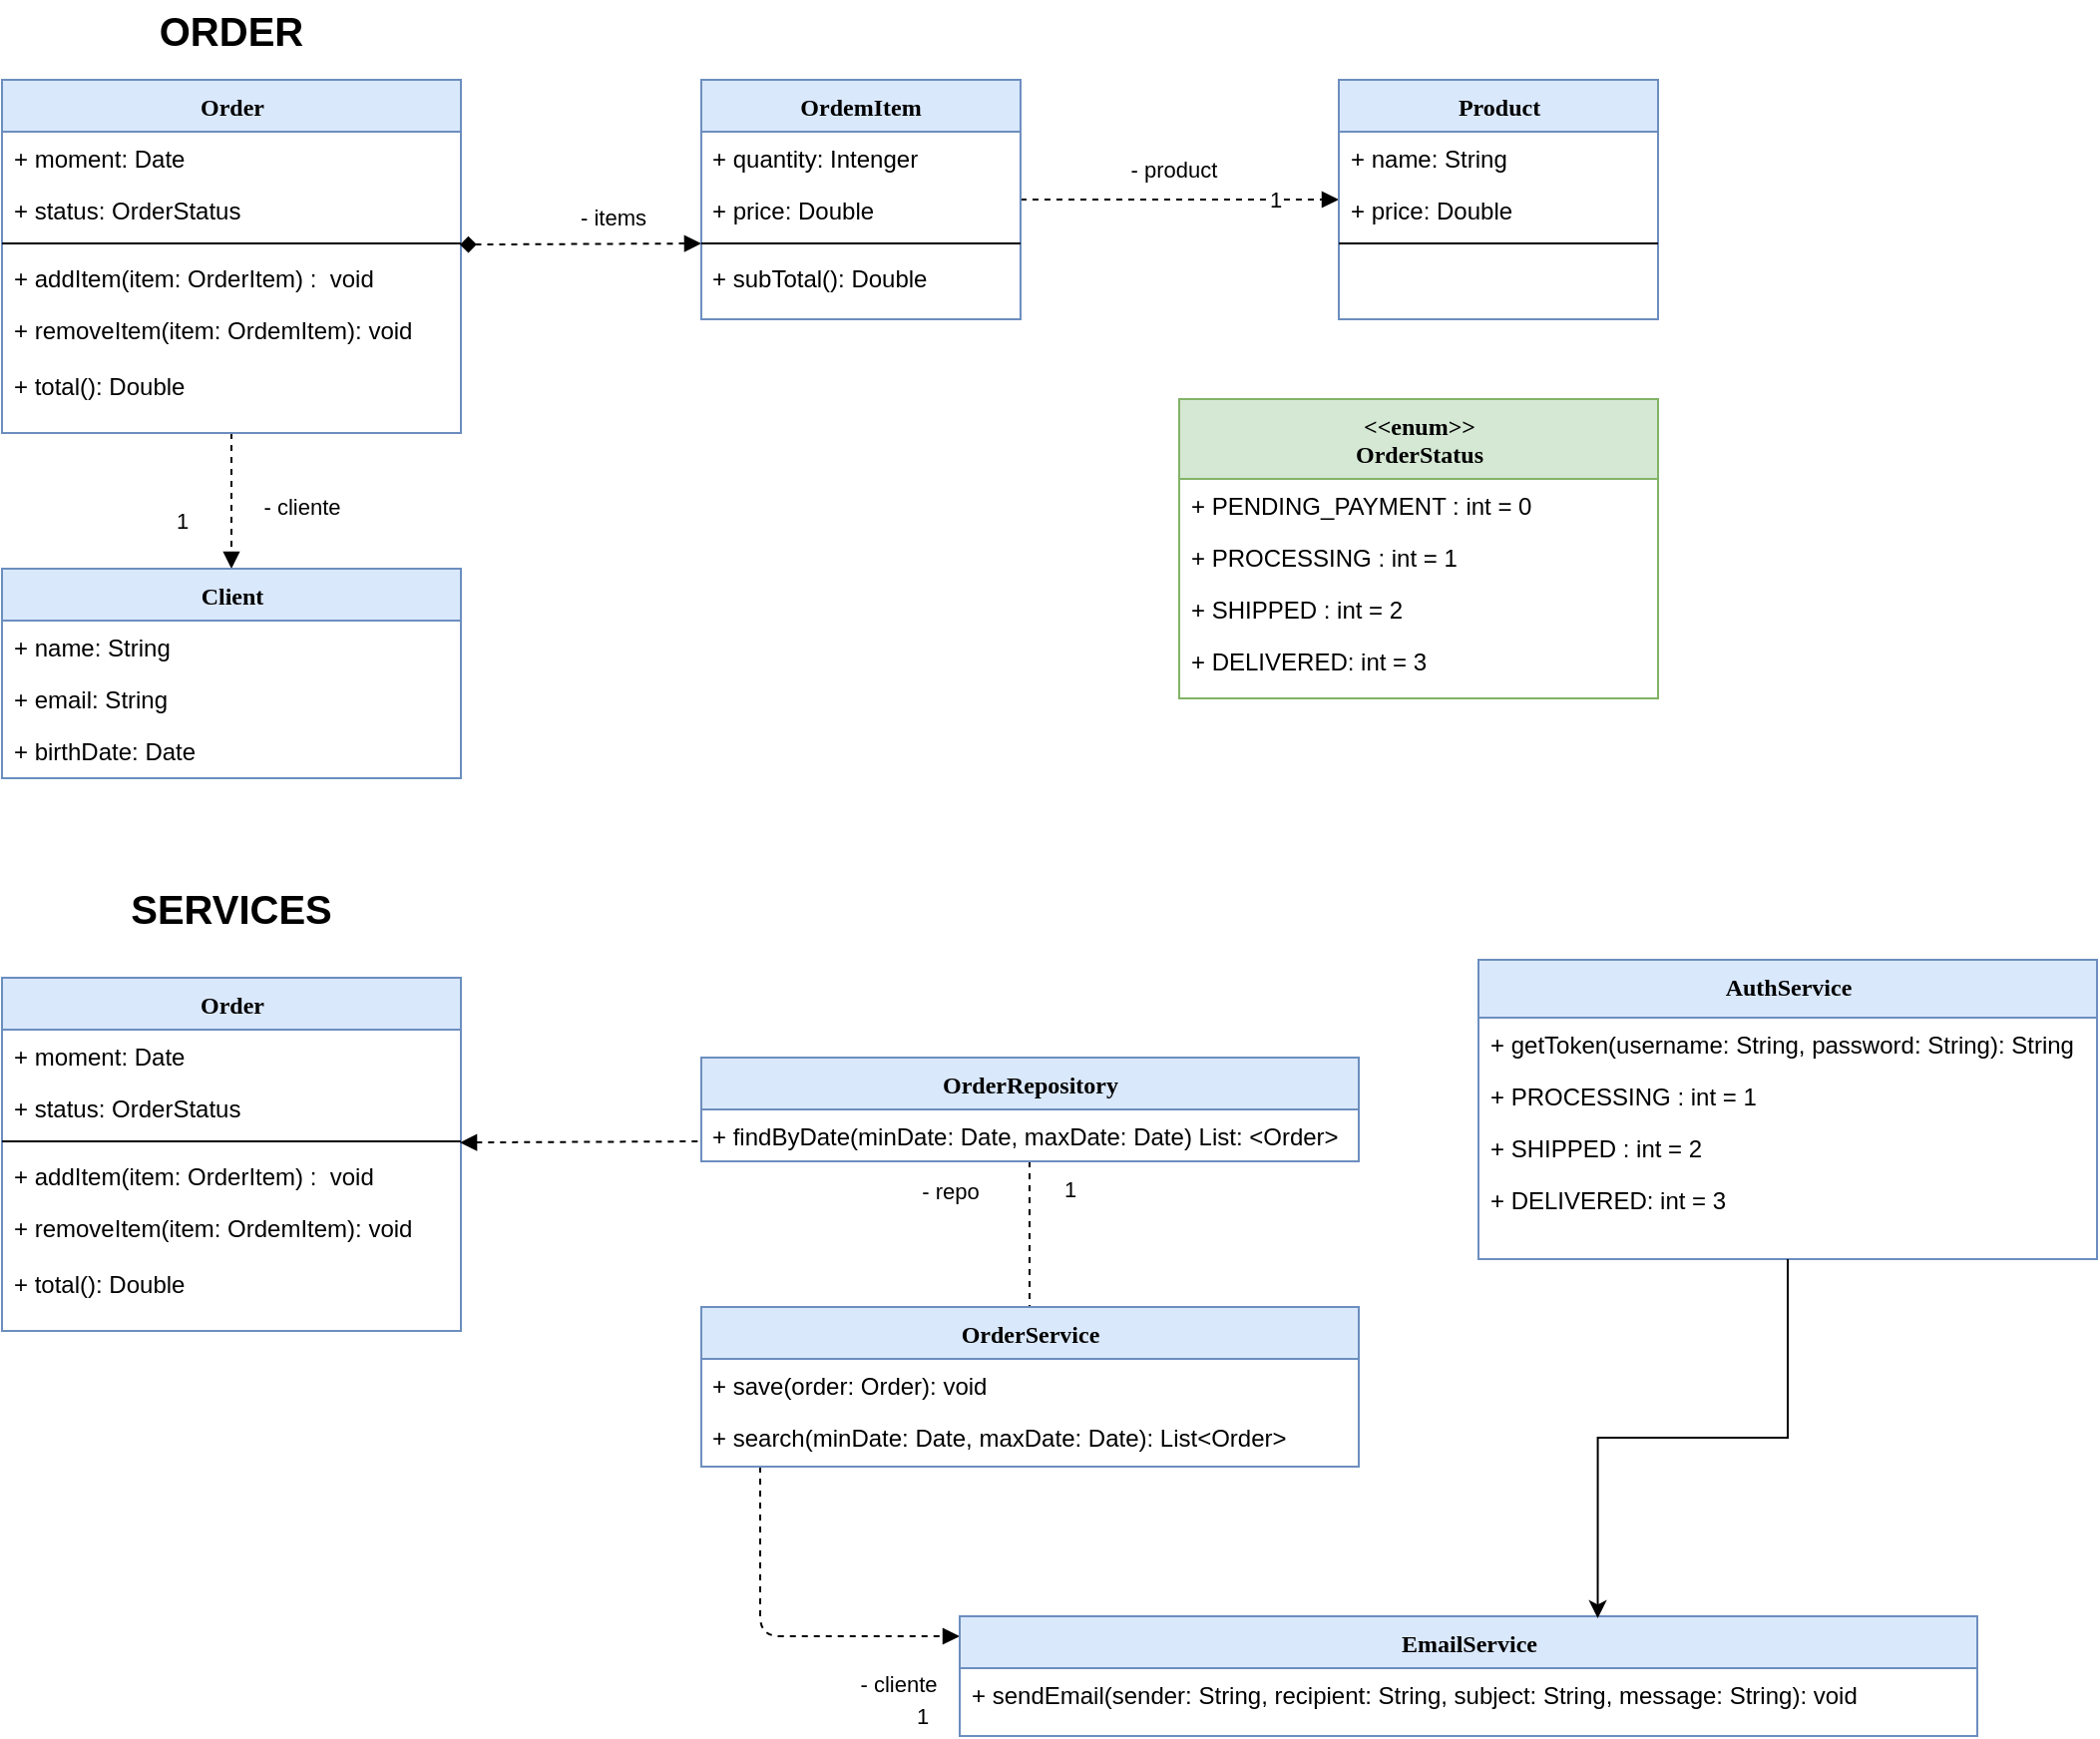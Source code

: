 <mxfile version="24.5.4" type="github">
  <diagram name="Page-1" id="9f46799a-70d6-7492-0946-bef42562c5a5">
    <mxGraphModel dx="2049" dy="1066" grid="1" gridSize="10" guides="1" tooltips="1" connect="1" arrows="1" fold="1" page="1" pageScale="1" pageWidth="1100" pageHeight="850" background="none" math="0" shadow="0">
      <root>
        <mxCell id="0" />
        <mxCell id="1" parent="0" />
        <mxCell id="78961159f06e98e8-123" style="edgeStyle=orthogonalEdgeStyle;html=1;labelBackgroundColor=none;startFill=0;startSize=8;endArrow=block;endFill=1;endSize=6;fontFamily=Verdana;fontSize=12;dashed=1;" parent="1" source="78961159f06e98e8-17" target="78961159f06e98e8-69" edge="1">
          <mxGeometry relative="1" as="geometry">
            <Array as="points">
              <mxPoint x="200" y="390" />
              <mxPoint x="160" y="390" />
            </Array>
          </mxGeometry>
        </mxCell>
        <mxCell id="PZ1obBm4qTYsipL41cJ--20" value="- cliente" style="edgeLabel;html=1;align=center;verticalAlign=middle;resizable=0;points=[];" vertex="1" connectable="0" parent="78961159f06e98e8-123">
          <mxGeometry x="0.015" relative="1" as="geometry">
            <mxPoint x="35" y="2" as="offset" />
          </mxGeometry>
        </mxCell>
        <mxCell id="PZ1obBm4qTYsipL41cJ--21" value="1" style="edgeLabel;html=1;align=center;verticalAlign=middle;resizable=0;points=[];" vertex="1" connectable="0" parent="78961159f06e98e8-123">
          <mxGeometry x="-0.167" relative="1" as="geometry">
            <mxPoint x="-25" y="15" as="offset" />
          </mxGeometry>
        </mxCell>
        <mxCell id="78961159f06e98e8-17" value="Order" style="swimlane;html=1;fontStyle=1;align=center;verticalAlign=top;childLayout=stackLayout;horizontal=1;startSize=26;horizontalStack=0;resizeParent=1;resizeLast=0;collapsible=1;marginBottom=0;swimlaneFillColor=#ffffff;rounded=0;shadow=0;comic=0;labelBackgroundColor=none;strokeWidth=1;fillColor=#dae8fc;fontFamily=Verdana;fontSize=12;strokeColor=#6c8ebf;" parent="1" vertex="1">
          <mxGeometry x="90" y="80" width="230" height="177" as="geometry" />
        </mxCell>
        <mxCell id="78961159f06e98e8-21" value="+ moment: Date" style="text;html=1;strokeColor=none;fillColor=none;align=left;verticalAlign=top;spacingLeft=4;spacingRight=4;whiteSpace=wrap;overflow=hidden;rotatable=0;points=[[0,0.5],[1,0.5]];portConstraint=eastwest;" parent="78961159f06e98e8-17" vertex="1">
          <mxGeometry y="26" width="230" height="26" as="geometry" />
        </mxCell>
        <mxCell id="78961159f06e98e8-23" value="+ status: OrderStatus" style="text;html=1;strokeColor=none;fillColor=none;align=left;verticalAlign=top;spacingLeft=4;spacingRight=4;whiteSpace=wrap;overflow=hidden;rotatable=0;points=[[0,0.5],[1,0.5]];portConstraint=eastwest;" parent="78961159f06e98e8-17" vertex="1">
          <mxGeometry y="52" width="230" height="26" as="geometry" />
        </mxCell>
        <mxCell id="78961159f06e98e8-19" value="" style="line;html=1;strokeWidth=1;fillColor=none;align=left;verticalAlign=middle;spacingTop=-1;spacingLeft=3;spacingRight=3;rotatable=0;labelPosition=right;points=[];portConstraint=eastwest;" parent="78961159f06e98e8-17" vertex="1">
          <mxGeometry y="78" width="230" height="8" as="geometry" />
        </mxCell>
        <mxCell id="78961159f06e98e8-20" value="+ addItem(item: OrderItem) :&amp;nbsp; void" style="text;html=1;strokeColor=none;fillColor=none;align=left;verticalAlign=top;spacingLeft=4;spacingRight=4;whiteSpace=wrap;overflow=hidden;rotatable=0;points=[[0,0.5],[1,0.5]];portConstraint=eastwest;" parent="78961159f06e98e8-17" vertex="1">
          <mxGeometry y="86" width="230" height="26" as="geometry" />
        </mxCell>
        <mxCell id="78961159f06e98e8-27" value="+ removeItem(item: OrdemItem): void" style="text;html=1;strokeColor=none;fillColor=none;align=left;verticalAlign=top;spacingLeft=4;spacingRight=4;whiteSpace=wrap;overflow=hidden;rotatable=0;points=[[0,0.5],[1,0.5]];portConstraint=eastwest;" parent="78961159f06e98e8-17" vertex="1">
          <mxGeometry y="112" width="230" height="28" as="geometry" />
        </mxCell>
        <mxCell id="PZ1obBm4qTYsipL41cJ--2" value="+ total(): Double" style="text;html=1;strokeColor=none;fillColor=none;align=left;verticalAlign=top;spacingLeft=4;spacingRight=4;whiteSpace=wrap;overflow=hidden;rotatable=0;points=[[0,0.5],[1,0.5]];portConstraint=eastwest;" vertex="1" parent="78961159f06e98e8-17">
          <mxGeometry y="140" width="230" height="30" as="geometry" />
        </mxCell>
        <mxCell id="78961159f06e98e8-122" style="edgeStyle=elbowEdgeStyle;html=1;labelBackgroundColor=none;startFill=0;startSize=8;endArrow=block;endFill=1;endSize=6;fontFamily=Verdana;fontSize=12;elbow=horizontal;dashed=1;" parent="1" source="78961159f06e98e8-30" target="78961159f06e98e8-43" edge="1">
          <mxGeometry relative="1" as="geometry" />
        </mxCell>
        <mxCell id="PZ1obBm4qTYsipL41cJ--6" value="- product" style="edgeLabel;html=1;align=center;verticalAlign=middle;resizable=0;points=[];" vertex="1" connectable="0" parent="78961159f06e98e8-122">
          <mxGeometry x="-0.333" y="-2" relative="1" as="geometry">
            <mxPoint x="23" y="-17" as="offset" />
          </mxGeometry>
        </mxCell>
        <mxCell id="PZ1obBm4qTYsipL41cJ--19" value="1" style="edgeLabel;html=1;align=center;verticalAlign=middle;resizable=0;points=[];" vertex="1" connectable="0" parent="78961159f06e98e8-122">
          <mxGeometry x="0.592" relative="1" as="geometry">
            <mxPoint as="offset" />
          </mxGeometry>
        </mxCell>
        <mxCell id="78961159f06e98e8-30" value="OrdemItem" style="swimlane;html=1;fontStyle=1;align=center;verticalAlign=top;childLayout=stackLayout;horizontal=1;startSize=26;horizontalStack=0;resizeParent=1;resizeLast=0;collapsible=1;marginBottom=0;swimlaneFillColor=#ffffff;rounded=0;shadow=0;comic=0;labelBackgroundColor=none;strokeWidth=1;fillColor=#dae8fc;fontFamily=Verdana;fontSize=12;strokeColor=#6c8ebf;" parent="1" vertex="1">
          <mxGeometry x="440.48" y="80" width="160" height="120" as="geometry" />
        </mxCell>
        <mxCell id="78961159f06e98e8-31" value="+ quantity: Intenger" style="text;html=1;strokeColor=none;fillColor=none;align=left;verticalAlign=top;spacingLeft=4;spacingRight=4;whiteSpace=wrap;overflow=hidden;rotatable=0;points=[[0,0.5],[1,0.5]];portConstraint=eastwest;" parent="78961159f06e98e8-30" vertex="1">
          <mxGeometry y="26" width="160" height="26" as="geometry" />
        </mxCell>
        <mxCell id="78961159f06e98e8-32" value="+ price: Double" style="text;html=1;strokeColor=none;fillColor=none;align=left;verticalAlign=top;spacingLeft=4;spacingRight=4;whiteSpace=wrap;overflow=hidden;rotatable=0;points=[[0,0.5],[1,0.5]];portConstraint=eastwest;" parent="78961159f06e98e8-30" vertex="1">
          <mxGeometry y="52" width="160" height="26" as="geometry" />
        </mxCell>
        <mxCell id="PZ1obBm4qTYsipL41cJ--14" value="" style="line;html=1;strokeWidth=1;fillColor=none;align=left;verticalAlign=middle;spacingTop=-1;spacingLeft=3;spacingRight=3;rotatable=0;labelPosition=right;points=[];portConstraint=eastwest;" vertex="1" parent="78961159f06e98e8-30">
          <mxGeometry y="78" width="160" height="8" as="geometry" />
        </mxCell>
        <mxCell id="78961159f06e98e8-39" value="+ subTotal(): Double" style="text;html=1;strokeColor=none;fillColor=none;align=left;verticalAlign=top;spacingLeft=4;spacingRight=4;whiteSpace=wrap;overflow=hidden;rotatable=0;points=[[0,0.5],[1,0.5]];portConstraint=eastwest;" parent="78961159f06e98e8-30" vertex="1">
          <mxGeometry y="86" width="160" height="26" as="geometry" />
        </mxCell>
        <mxCell id="78961159f06e98e8-43" value="Product" style="swimlane;html=1;fontStyle=1;align=center;verticalAlign=top;childLayout=stackLayout;horizontal=1;startSize=26;horizontalStack=0;resizeParent=1;resizeLast=0;collapsible=1;marginBottom=0;swimlaneFillColor=#ffffff;rounded=0;shadow=0;comic=0;labelBackgroundColor=none;strokeWidth=1;fillColor=#dae8fc;fontFamily=Verdana;fontSize=12;strokeColor=#6c8ebf;" parent="1" vertex="1">
          <mxGeometry x="760" y="80" width="160" height="120" as="geometry" />
        </mxCell>
        <mxCell id="78961159f06e98e8-44" value="+ name: String" style="text;html=1;strokeColor=none;fillColor=none;align=left;verticalAlign=top;spacingLeft=4;spacingRight=4;whiteSpace=wrap;overflow=hidden;rotatable=0;points=[[0,0.5],[1,0.5]];portConstraint=eastwest;" parent="78961159f06e98e8-43" vertex="1">
          <mxGeometry y="26" width="160" height="26" as="geometry" />
        </mxCell>
        <mxCell id="78961159f06e98e8-49" value="+ price: Double" style="text;html=1;strokeColor=none;fillColor=none;align=left;verticalAlign=top;spacingLeft=4;spacingRight=4;whiteSpace=wrap;overflow=hidden;rotatable=0;points=[[0,0.5],[1,0.5]];portConstraint=eastwest;" parent="78961159f06e98e8-43" vertex="1">
          <mxGeometry y="52" width="160" height="26" as="geometry" />
        </mxCell>
        <mxCell id="78961159f06e98e8-51" value="" style="line;html=1;strokeWidth=1;fillColor=none;align=left;verticalAlign=middle;spacingTop=-1;spacingLeft=3;spacingRight=3;rotatable=0;labelPosition=right;points=[];portConstraint=eastwest;" parent="78961159f06e98e8-43" vertex="1">
          <mxGeometry y="78" width="160" height="8" as="geometry" />
        </mxCell>
        <mxCell id="78961159f06e98e8-69" value="Client" style="swimlane;html=1;fontStyle=1;align=center;verticalAlign=top;childLayout=stackLayout;horizontal=1;startSize=26;horizontalStack=0;resizeParent=1;resizeLast=0;collapsible=1;marginBottom=0;swimlaneFillColor=#ffffff;rounded=0;shadow=0;comic=0;labelBackgroundColor=none;strokeWidth=1;fillColor=#dae8fc;fontFamily=Verdana;fontSize=12;strokeColor=#6c8ebf;" parent="1" vertex="1">
          <mxGeometry x="90" y="325" width="230" height="105" as="geometry" />
        </mxCell>
        <mxCell id="78961159f06e98e8-70" value="+ name: String" style="text;html=1;strokeColor=none;fillColor=none;align=left;verticalAlign=top;spacingLeft=4;spacingRight=4;whiteSpace=wrap;overflow=hidden;rotatable=0;points=[[0,0.5],[1,0.5]];portConstraint=eastwest;" parent="78961159f06e98e8-69" vertex="1">
          <mxGeometry y="26" width="230" height="26" as="geometry" />
        </mxCell>
        <mxCell id="78961159f06e98e8-71" value="+ email: String" style="text;html=1;strokeColor=none;fillColor=none;align=left;verticalAlign=top;spacingLeft=4;spacingRight=4;whiteSpace=wrap;overflow=hidden;rotatable=0;points=[[0,0.5],[1,0.5]];portConstraint=eastwest;" parent="78961159f06e98e8-69" vertex="1">
          <mxGeometry y="52" width="230" height="26" as="geometry" />
        </mxCell>
        <mxCell id="78961159f06e98e8-75" value="+ birthDate: Date" style="text;html=1;strokeColor=none;fillColor=none;align=left;verticalAlign=top;spacingLeft=4;spacingRight=4;whiteSpace=wrap;overflow=hidden;rotatable=0;points=[[0,0.5],[1,0.5]];portConstraint=eastwest;" parent="78961159f06e98e8-69" vertex="1">
          <mxGeometry y="78" width="230" height="26" as="geometry" />
        </mxCell>
        <mxCell id="78961159f06e98e8-108" value="&amp;lt;&amp;lt;enum&amp;gt;&amp;gt;&lt;div&gt;OrderStatus&lt;/div&gt;" style="swimlane;html=1;fontStyle=1;align=center;verticalAlign=top;childLayout=stackLayout;horizontal=1;startSize=40;horizontalStack=0;resizeParent=1;resizeLast=0;collapsible=1;marginBottom=0;swimlaneFillColor=#ffffff;rounded=0;shadow=0;comic=0;labelBackgroundColor=none;strokeWidth=1;fillColor=#d5e8d4;fontFamily=Verdana;fontSize=12;strokeColor=#82b366;" parent="1" vertex="1">
          <mxGeometry x="680" y="240" width="240" height="150" as="geometry" />
        </mxCell>
        <mxCell id="78961159f06e98e8-117" value="+ PENDING_PAYMENT : int = 0" style="text;html=1;strokeColor=none;fillColor=none;align=left;verticalAlign=top;spacingLeft=4;spacingRight=4;whiteSpace=wrap;overflow=hidden;rotatable=0;points=[[0,0.5],[1,0.5]];portConstraint=eastwest;" parent="78961159f06e98e8-108" vertex="1">
          <mxGeometry y="40" width="240" height="26" as="geometry" />
        </mxCell>
        <mxCell id="PZ1obBm4qTYsipL41cJ--10" value="+ PROCESSING : int = 1" style="text;html=1;strokeColor=none;fillColor=none;align=left;verticalAlign=top;spacingLeft=4;spacingRight=4;whiteSpace=wrap;overflow=hidden;rotatable=0;points=[[0,0.5],[1,0.5]];portConstraint=eastwest;" vertex="1" parent="78961159f06e98e8-108">
          <mxGeometry y="66" width="240" height="26" as="geometry" />
        </mxCell>
        <mxCell id="PZ1obBm4qTYsipL41cJ--11" value="+ SHIPPED : int = 2" style="text;html=1;strokeColor=none;fillColor=none;align=left;verticalAlign=top;spacingLeft=4;spacingRight=4;whiteSpace=wrap;overflow=hidden;rotatable=0;points=[[0,0.5],[1,0.5]];portConstraint=eastwest;" vertex="1" parent="78961159f06e98e8-108">
          <mxGeometry y="92" width="240" height="26" as="geometry" />
        </mxCell>
        <mxCell id="PZ1obBm4qTYsipL41cJ--12" value="+ DELIVERED: int = 3" style="text;html=1;strokeColor=none;fillColor=none;align=left;verticalAlign=top;spacingLeft=4;spacingRight=4;whiteSpace=wrap;overflow=hidden;rotatable=0;points=[[0,0.5],[1,0.5]];portConstraint=eastwest;" vertex="1" parent="78961159f06e98e8-108">
          <mxGeometry y="118" width="240" height="26" as="geometry" />
        </mxCell>
        <mxCell id="PZ1obBm4qTYsipL41cJ--3" style="edgeStyle=elbowEdgeStyle;html=1;labelBackgroundColor=none;startFill=1;endArrow=block;endFill=1;fontFamily=Verdana;fontSize=12;elbow=vertical;dashed=1;exitX=0.998;exitY=0.572;exitDx=0;exitDy=0;exitPerimeter=0;startArrow=diamond;" edge="1" parent="1" source="78961159f06e98e8-19" target="78961159f06e98e8-30">
          <mxGeometry relative="1" as="geometry">
            <mxPoint x="420" y="176.5" as="sourcePoint" />
            <mxPoint x="440" y="170" as="targetPoint" />
            <Array as="points">
              <mxPoint x="360" y="162" />
              <mxPoint x="550" y="121.5" />
              <mxPoint x="440" y="120.5" />
            </Array>
          </mxGeometry>
        </mxCell>
        <mxCell id="PZ1obBm4qTYsipL41cJ--4" value="- items" style="edgeLabel;html=1;align=center;verticalAlign=middle;resizable=0;points=[];" vertex="1" connectable="0" parent="PZ1obBm4qTYsipL41cJ--3">
          <mxGeometry x="0.27" y="1" relative="1" as="geometry">
            <mxPoint y="-12" as="offset" />
          </mxGeometry>
        </mxCell>
        <mxCell id="PZ1obBm4qTYsipL41cJ--23" value="&lt;b&gt;&lt;font style=&quot;font-size: 20px;&quot;&gt;ORDER&lt;/font&gt;&lt;/b&gt;" style="text;strokeColor=none;align=center;fillColor=none;html=1;verticalAlign=middle;whiteSpace=wrap;rounded=0;" vertex="1" parent="1">
          <mxGeometry x="90" y="40" width="230" height="30" as="geometry" />
        </mxCell>
        <mxCell id="PZ1obBm4qTYsipL41cJ--24" value="&lt;b&gt;&lt;font style=&quot;font-size: 20px;&quot;&gt;SERVICES&lt;/font&gt;&lt;/b&gt;" style="text;strokeColor=none;align=center;fillColor=none;html=1;verticalAlign=middle;whiteSpace=wrap;rounded=0;" vertex="1" parent="1">
          <mxGeometry x="90" y="480" width="230" height="30" as="geometry" />
        </mxCell>
        <mxCell id="PZ1obBm4qTYsipL41cJ--25" style="edgeStyle=orthogonalEdgeStyle;html=1;labelBackgroundColor=none;startFill=0;startSize=8;endArrow=block;endFill=1;endSize=6;fontFamily=Verdana;fontSize=12;dashed=1;" edge="1" parent="1" source="PZ1obBm4qTYsipL41cJ--43" target="PZ1obBm4qTYsipL41cJ--47">
          <mxGeometry relative="1" as="geometry">
            <Array as="points">
              <mxPoint x="470" y="860" />
              <mxPoint x="660" y="860" />
              <mxPoint x="660" y="903" />
            </Array>
          </mxGeometry>
        </mxCell>
        <mxCell id="PZ1obBm4qTYsipL41cJ--26" value="- cliente" style="edgeLabel;html=1;align=center;verticalAlign=middle;resizable=0;points=[];" vertex="1" connectable="0" parent="PZ1obBm4qTYsipL41cJ--25">
          <mxGeometry x="0.015" relative="1" as="geometry">
            <mxPoint x="60" y="24" as="offset" />
          </mxGeometry>
        </mxCell>
        <mxCell id="PZ1obBm4qTYsipL41cJ--27" value="1" style="edgeLabel;html=1;align=center;verticalAlign=middle;resizable=0;points=[];" vertex="1" connectable="0" parent="PZ1obBm4qTYsipL41cJ--25">
          <mxGeometry x="-0.167" relative="1" as="geometry">
            <mxPoint x="81" y="48" as="offset" />
          </mxGeometry>
        </mxCell>
        <mxCell id="PZ1obBm4qTYsipL41cJ--28" value="Order" style="swimlane;html=1;fontStyle=1;align=center;verticalAlign=top;childLayout=stackLayout;horizontal=1;startSize=26;horizontalStack=0;resizeParent=1;resizeLast=0;collapsible=1;marginBottom=0;swimlaneFillColor=#ffffff;rounded=0;shadow=0;comic=0;labelBackgroundColor=none;strokeWidth=1;fillColor=#dae8fc;fontFamily=Verdana;fontSize=12;strokeColor=#6c8ebf;" vertex="1" parent="1">
          <mxGeometry x="90" y="530" width="230" height="177" as="geometry" />
        </mxCell>
        <mxCell id="PZ1obBm4qTYsipL41cJ--29" value="+ moment: Date" style="text;html=1;strokeColor=none;fillColor=none;align=left;verticalAlign=top;spacingLeft=4;spacingRight=4;whiteSpace=wrap;overflow=hidden;rotatable=0;points=[[0,0.5],[1,0.5]];portConstraint=eastwest;" vertex="1" parent="PZ1obBm4qTYsipL41cJ--28">
          <mxGeometry y="26" width="230" height="26" as="geometry" />
        </mxCell>
        <mxCell id="PZ1obBm4qTYsipL41cJ--30" value="+ status: OrderStatus" style="text;html=1;strokeColor=none;fillColor=none;align=left;verticalAlign=top;spacingLeft=4;spacingRight=4;whiteSpace=wrap;overflow=hidden;rotatable=0;points=[[0,0.5],[1,0.5]];portConstraint=eastwest;" vertex="1" parent="PZ1obBm4qTYsipL41cJ--28">
          <mxGeometry y="52" width="230" height="26" as="geometry" />
        </mxCell>
        <mxCell id="PZ1obBm4qTYsipL41cJ--31" value="" style="line;html=1;strokeWidth=1;fillColor=none;align=left;verticalAlign=middle;spacingTop=-1;spacingLeft=3;spacingRight=3;rotatable=0;labelPosition=right;points=[];portConstraint=eastwest;" vertex="1" parent="PZ1obBm4qTYsipL41cJ--28">
          <mxGeometry y="78" width="230" height="8" as="geometry" />
        </mxCell>
        <mxCell id="PZ1obBm4qTYsipL41cJ--32" value="+ addItem(item: OrderItem) :&amp;nbsp; void" style="text;html=1;strokeColor=none;fillColor=none;align=left;verticalAlign=top;spacingLeft=4;spacingRight=4;whiteSpace=wrap;overflow=hidden;rotatable=0;points=[[0,0.5],[1,0.5]];portConstraint=eastwest;" vertex="1" parent="PZ1obBm4qTYsipL41cJ--28">
          <mxGeometry y="86" width="230" height="26" as="geometry" />
        </mxCell>
        <mxCell id="PZ1obBm4qTYsipL41cJ--33" value="+ removeItem(item: OrdemItem): void" style="text;html=1;strokeColor=none;fillColor=none;align=left;verticalAlign=top;spacingLeft=4;spacingRight=4;whiteSpace=wrap;overflow=hidden;rotatable=0;points=[[0,0.5],[1,0.5]];portConstraint=eastwest;" vertex="1" parent="PZ1obBm4qTYsipL41cJ--28">
          <mxGeometry y="112" width="230" height="28" as="geometry" />
        </mxCell>
        <mxCell id="PZ1obBm4qTYsipL41cJ--34" value="+ total(): Double" style="text;html=1;strokeColor=none;fillColor=none;align=left;verticalAlign=top;spacingLeft=4;spacingRight=4;whiteSpace=wrap;overflow=hidden;rotatable=0;points=[[0,0.5],[1,0.5]];portConstraint=eastwest;" vertex="1" parent="PZ1obBm4qTYsipL41cJ--28">
          <mxGeometry y="140" width="230" height="30" as="geometry" />
        </mxCell>
        <mxCell id="PZ1obBm4qTYsipL41cJ--35" style="edgeStyle=elbowEdgeStyle;html=1;labelBackgroundColor=none;startFill=0;startSize=8;endArrow=none;endFill=0;endSize=6;fontFamily=Verdana;fontSize=12;elbow=horizontal;dashed=1;" edge="1" parent="1" source="PZ1obBm4qTYsipL41cJ--38" target="PZ1obBm4qTYsipL41cJ--43">
          <mxGeometry relative="1" as="geometry" />
        </mxCell>
        <mxCell id="PZ1obBm4qTYsipL41cJ--36" value="- repo" style="edgeLabel;html=1;align=center;verticalAlign=middle;resizable=0;points=[];" vertex="1" connectable="0" parent="PZ1obBm4qTYsipL41cJ--35">
          <mxGeometry x="-0.333" y="-2" relative="1" as="geometry">
            <mxPoint x="-38" y="-10" as="offset" />
          </mxGeometry>
        </mxCell>
        <mxCell id="PZ1obBm4qTYsipL41cJ--58" value="1" style="edgeLabel;html=1;align=center;verticalAlign=middle;resizable=0;points=[];" vertex="1" connectable="0" parent="PZ1obBm4qTYsipL41cJ--35">
          <mxGeometry x="-0.314" y="2" relative="1" as="geometry">
            <mxPoint x="18" y="-11" as="offset" />
          </mxGeometry>
        </mxCell>
        <mxCell id="PZ1obBm4qTYsipL41cJ--38" value="OrderRepository" style="swimlane;html=1;fontStyle=1;align=center;verticalAlign=top;childLayout=stackLayout;horizontal=1;startSize=26;horizontalStack=0;resizeParent=1;resizeLast=0;collapsible=1;marginBottom=0;swimlaneFillColor=#ffffff;rounded=0;shadow=0;comic=0;labelBackgroundColor=none;strokeWidth=1;fillColor=#dae8fc;fontFamily=Verdana;fontSize=12;strokeColor=#6c8ebf;" vertex="1" parent="1">
          <mxGeometry x="440.48" y="570" width="329.52" height="52" as="geometry" />
        </mxCell>
        <mxCell id="PZ1obBm4qTYsipL41cJ--39" value="+ findByDate(minDate: Date, maxDate: Date) List: &amp;lt;Order&amp;gt;" style="text;html=1;strokeColor=none;fillColor=none;align=left;verticalAlign=top;spacingLeft=4;spacingRight=4;whiteSpace=wrap;overflow=hidden;rotatable=0;points=[[0,0.5],[1,0.5]];portConstraint=eastwest;" vertex="1" parent="PZ1obBm4qTYsipL41cJ--38">
          <mxGeometry y="26" width="329.52" height="26" as="geometry" />
        </mxCell>
        <mxCell id="PZ1obBm4qTYsipL41cJ--43" value="OrderService" style="swimlane;html=1;fontStyle=1;align=center;verticalAlign=top;childLayout=stackLayout;horizontal=1;startSize=26;horizontalStack=0;resizeParent=1;resizeLast=0;collapsible=1;marginBottom=0;swimlaneFillColor=#ffffff;rounded=0;shadow=0;comic=0;labelBackgroundColor=none;strokeWidth=1;fillColor=#dae8fc;fontFamily=Verdana;fontSize=12;strokeColor=#6c8ebf;" vertex="1" parent="1">
          <mxGeometry x="440.48" y="695" width="329.52" height="80" as="geometry" />
        </mxCell>
        <mxCell id="PZ1obBm4qTYsipL41cJ--44" value="+ save(order: Order): void" style="text;html=1;strokeColor=none;fillColor=none;align=left;verticalAlign=top;spacingLeft=4;spacingRight=4;whiteSpace=wrap;overflow=hidden;rotatable=0;points=[[0,0.5],[1,0.5]];portConstraint=eastwest;" vertex="1" parent="PZ1obBm4qTYsipL41cJ--43">
          <mxGeometry y="26" width="329.52" height="26" as="geometry" />
        </mxCell>
        <mxCell id="PZ1obBm4qTYsipL41cJ--45" value="+ search(minDate: Date, maxDate: Date): List&amp;lt;Order&amp;gt;" style="text;html=1;strokeColor=none;fillColor=none;align=left;verticalAlign=top;spacingLeft=4;spacingRight=4;whiteSpace=wrap;overflow=hidden;rotatable=0;points=[[0,0.5],[1,0.5]];portConstraint=eastwest;" vertex="1" parent="PZ1obBm4qTYsipL41cJ--43">
          <mxGeometry y="52" width="329.52" height="26" as="geometry" />
        </mxCell>
        <mxCell id="PZ1obBm4qTYsipL41cJ--47" value="EmailService" style="swimlane;html=1;fontStyle=1;align=center;verticalAlign=top;childLayout=stackLayout;horizontal=1;startSize=26;horizontalStack=0;resizeParent=1;resizeLast=0;collapsible=1;marginBottom=0;swimlaneFillColor=#ffffff;rounded=0;shadow=0;comic=0;labelBackgroundColor=none;strokeWidth=1;fillColor=#dae8fc;fontFamily=Verdana;fontSize=12;strokeColor=#6c8ebf;" vertex="1" parent="1">
          <mxGeometry x="570" y="850" width="510" height="60" as="geometry" />
        </mxCell>
        <mxCell id="PZ1obBm4qTYsipL41cJ--48" value="+ sendEmail(sender: String, recipient: String, subject: String, message: String): void" style="text;html=1;strokeColor=none;fillColor=none;align=left;verticalAlign=top;spacingLeft=4;spacingRight=4;whiteSpace=wrap;overflow=hidden;rotatable=0;points=[[0,0.5],[1,0.5]];portConstraint=eastwest;" vertex="1" parent="PZ1obBm4qTYsipL41cJ--47">
          <mxGeometry y="26" width="510" height="26" as="geometry" />
        </mxCell>
        <mxCell id="PZ1obBm4qTYsipL41cJ--51" value="AuthService" style="swimlane;html=1;fontStyle=1;align=center;verticalAlign=top;childLayout=stackLayout;horizontal=1;startSize=29;horizontalStack=0;resizeParent=1;resizeLast=0;collapsible=1;marginBottom=0;swimlaneFillColor=default;rounded=0;shadow=0;comic=0;labelBackgroundColor=none;strokeWidth=1;fillColor=#dae8fc;fontFamily=Verdana;fontSize=12;strokeColor=#6c8ebf;swimlaneLine=1;glass=0;" vertex="1" parent="1">
          <mxGeometry x="830" y="521" width="310" height="150" as="geometry">
            <mxRectangle x="830" y="520" width="110" height="40" as="alternateBounds" />
          </mxGeometry>
        </mxCell>
        <mxCell id="PZ1obBm4qTYsipL41cJ--52" value="+ getToken(username: String, password: String): String" style="text;html=1;strokeColor=none;fillColor=none;align=left;verticalAlign=top;spacingLeft=4;spacingRight=4;whiteSpace=wrap;overflow=hidden;rotatable=0;points=[[0,0.5],[1,0.5]];portConstraint=eastwest;" vertex="1" parent="PZ1obBm4qTYsipL41cJ--51">
          <mxGeometry y="29" width="310" height="26" as="geometry" />
        </mxCell>
        <mxCell id="PZ1obBm4qTYsipL41cJ--53" value="+ PROCESSING : int = 1" style="text;html=1;strokeColor=none;fillColor=none;align=left;verticalAlign=top;spacingLeft=4;spacingRight=4;whiteSpace=wrap;overflow=hidden;rotatable=0;points=[[0,0.5],[1,0.5]];portConstraint=eastwest;" vertex="1" parent="PZ1obBm4qTYsipL41cJ--51">
          <mxGeometry y="55" width="310" height="26" as="geometry" />
        </mxCell>
        <mxCell id="PZ1obBm4qTYsipL41cJ--54" value="+ SHIPPED : int = 2" style="text;html=1;strokeColor=none;fillColor=none;align=left;verticalAlign=top;spacingLeft=4;spacingRight=4;whiteSpace=wrap;overflow=hidden;rotatable=0;points=[[0,0.5],[1,0.5]];portConstraint=eastwest;" vertex="1" parent="PZ1obBm4qTYsipL41cJ--51">
          <mxGeometry y="81" width="310" height="26" as="geometry" />
        </mxCell>
        <mxCell id="PZ1obBm4qTYsipL41cJ--55" value="+ DELIVERED: int = 3" style="text;html=1;strokeColor=none;fillColor=none;align=left;verticalAlign=top;spacingLeft=4;spacingRight=4;whiteSpace=wrap;overflow=hidden;rotatable=0;points=[[0,0.5],[1,0.5]];portConstraint=eastwest;" vertex="1" parent="PZ1obBm4qTYsipL41cJ--51">
          <mxGeometry y="107" width="310" height="26" as="geometry" />
        </mxCell>
        <mxCell id="PZ1obBm4qTYsipL41cJ--56" style="edgeStyle=elbowEdgeStyle;html=1;labelBackgroundColor=none;startFill=1;endArrow=none;endFill=0;fontFamily=Verdana;fontSize=12;elbow=vertical;dashed=1;exitX=0.998;exitY=0.572;exitDx=0;exitDy=0;exitPerimeter=0;startArrow=block;" edge="1" parent="1" source="PZ1obBm4qTYsipL41cJ--31" target="PZ1obBm4qTYsipL41cJ--38">
          <mxGeometry relative="1" as="geometry">
            <mxPoint x="420" y="626.5" as="sourcePoint" />
            <mxPoint x="440" y="620" as="targetPoint" />
            <Array as="points">
              <mxPoint x="360" y="612" />
              <mxPoint x="550" y="571.5" />
              <mxPoint x="440" y="570.5" />
            </Array>
          </mxGeometry>
        </mxCell>
        <mxCell id="PZ1obBm4qTYsipL41cJ--59" style="edgeStyle=orthogonalEdgeStyle;rounded=0;orthogonalLoop=1;jettySize=auto;html=1;entryX=0.627;entryY=0.017;entryDx=0;entryDy=0;entryPerimeter=0;" edge="1" parent="1" source="PZ1obBm4qTYsipL41cJ--51" target="PZ1obBm4qTYsipL41cJ--47">
          <mxGeometry relative="1" as="geometry" />
        </mxCell>
      </root>
    </mxGraphModel>
  </diagram>
</mxfile>
